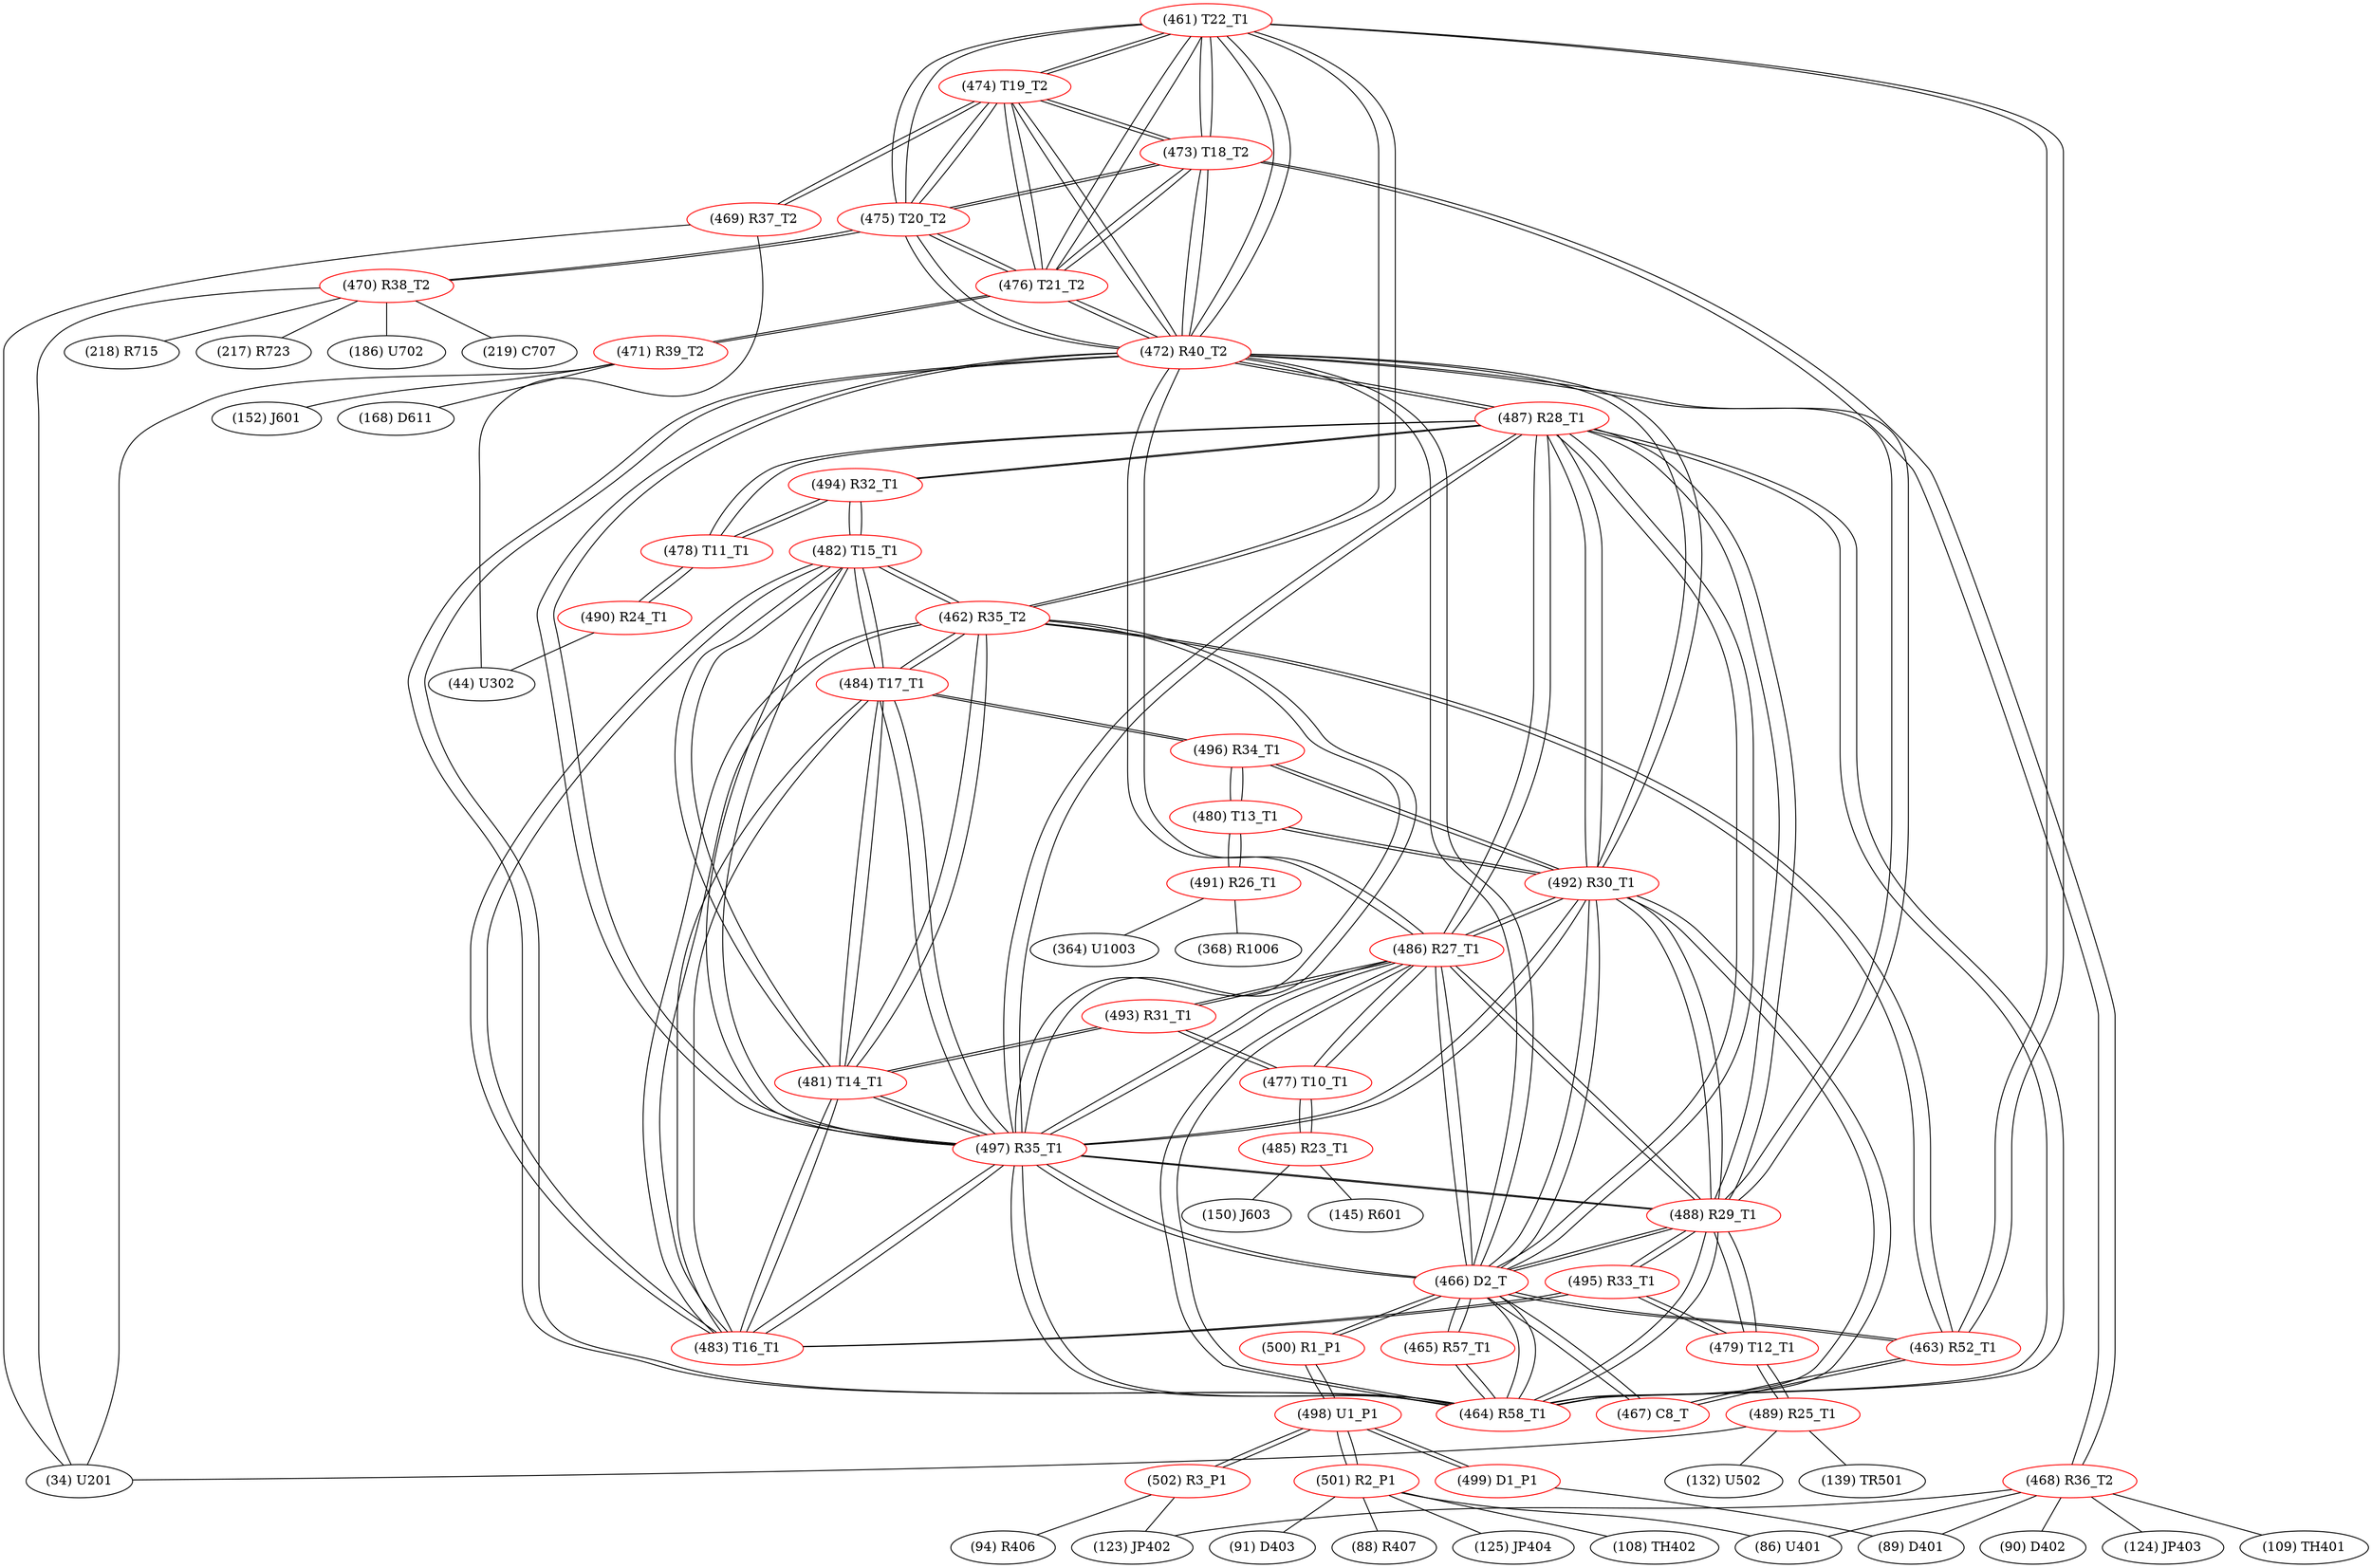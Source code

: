 graph {
	461 [label="(461) T22_T1" color=red]
	474 [label="(474) T19_T2"]
	473 [label="(473) T18_T2"]
	472 [label="(472) R40_T2"]
	476 [label="(476) T21_T2"]
	475 [label="(475) T20_T2"]
	463 [label="(463) R52_T1"]
	462 [label="(462) R35_T2"]
	462 [label="(462) R35_T2" color=red]
	483 [label="(483) T16_T1"]
	482 [label="(482) T15_T1"]
	497 [label="(497) R35_T1"]
	481 [label="(481) T14_T1"]
	484 [label="(484) T17_T1"]
	463 [label="(463) R52_T1"]
	461 [label="(461) T22_T1"]
	463 [label="(463) R52_T1" color=red]
	466 [label="(466) D2_T"]
	467 [label="(467) C8_T"]
	462 [label="(462) R35_T2"]
	461 [label="(461) T22_T1"]
	464 [label="(464) R58_T1" color=red]
	465 [label="(465) R57_T1"]
	466 [label="(466) D2_T"]
	488 [label="(488) R29_T1"]
	497 [label="(497) R35_T1"]
	472 [label="(472) R40_T2"]
	492 [label="(492) R30_T1"]
	486 [label="(486) R27_T1"]
	487 [label="(487) R28_T1"]
	465 [label="(465) R57_T1" color=red]
	464 [label="(464) R58_T1"]
	466 [label="(466) D2_T"]
	466 [label="(466) D2_T" color=red]
	463 [label="(463) R52_T1"]
	467 [label="(467) C8_T"]
	464 [label="(464) R58_T1"]
	465 [label="(465) R57_T1"]
	488 [label="(488) R29_T1"]
	497 [label="(497) R35_T1"]
	472 [label="(472) R40_T2"]
	492 [label="(492) R30_T1"]
	486 [label="(486) R27_T1"]
	487 [label="(487) R28_T1"]
	500 [label="(500) R1_P1"]
	467 [label="(467) C8_T" color=red]
	466 [label="(466) D2_T"]
	463 [label="(463) R52_T1"]
	468 [label="(468) R36_T2" color=red]
	109 [label="(109) TH401"]
	90 [label="(90) D402"]
	89 [label="(89) D401"]
	86 [label="(86) U401"]
	123 [label="(123) JP402"]
	124 [label="(124) JP403"]
	473 [label="(473) T18_T2"]
	469 [label="(469) R37_T2" color=red]
	34 [label="(34) U201"]
	44 [label="(44) U302"]
	474 [label="(474) T19_T2"]
	470 [label="(470) R38_T2" color=red]
	186 [label="(186) U702"]
	219 [label="(219) C707"]
	218 [label="(218) R715"]
	217 [label="(217) R723"]
	34 [label="(34) U201"]
	475 [label="(475) T20_T2"]
	471 [label="(471) R39_T2" color=red]
	34 [label="(34) U201"]
	168 [label="(168) D611"]
	152 [label="(152) J601"]
	476 [label="(476) T21_T2"]
	472 [label="(472) R40_T2" color=red]
	488 [label="(488) R29_T1"]
	497 [label="(497) R35_T1"]
	492 [label="(492) R30_T1"]
	466 [label="(466) D2_T"]
	464 [label="(464) R58_T1"]
	486 [label="(486) R27_T1"]
	487 [label="(487) R28_T1"]
	461 [label="(461) T22_T1"]
	474 [label="(474) T19_T2"]
	473 [label="(473) T18_T2"]
	476 [label="(476) T21_T2"]
	475 [label="(475) T20_T2"]
	473 [label="(473) T18_T2" color=red]
	461 [label="(461) T22_T1"]
	474 [label="(474) T19_T2"]
	472 [label="(472) R40_T2"]
	476 [label="(476) T21_T2"]
	475 [label="(475) T20_T2"]
	468 [label="(468) R36_T2"]
	474 [label="(474) T19_T2" color=red]
	461 [label="(461) T22_T1"]
	473 [label="(473) T18_T2"]
	472 [label="(472) R40_T2"]
	476 [label="(476) T21_T2"]
	475 [label="(475) T20_T2"]
	469 [label="(469) R37_T2"]
	475 [label="(475) T20_T2" color=red]
	461 [label="(461) T22_T1"]
	474 [label="(474) T19_T2"]
	473 [label="(473) T18_T2"]
	472 [label="(472) R40_T2"]
	476 [label="(476) T21_T2"]
	470 [label="(470) R38_T2"]
	476 [label="(476) T21_T2" color=red]
	461 [label="(461) T22_T1"]
	474 [label="(474) T19_T2"]
	473 [label="(473) T18_T2"]
	472 [label="(472) R40_T2"]
	475 [label="(475) T20_T2"]
	471 [label="(471) R39_T2"]
	477 [label="(477) T10_T1" color=red]
	485 [label="(485) R23_T1"]
	493 [label="(493) R31_T1"]
	486 [label="(486) R27_T1"]
	478 [label="(478) T11_T1" color=red]
	490 [label="(490) R24_T1"]
	494 [label="(494) R32_T1"]
	487 [label="(487) R28_T1"]
	479 [label="(479) T12_T1" color=red]
	495 [label="(495) R33_T1"]
	488 [label="(488) R29_T1"]
	489 [label="(489) R25_T1"]
	480 [label="(480) T13_T1" color=red]
	492 [label="(492) R30_T1"]
	496 [label="(496) R34_T1"]
	491 [label="(491) R26_T1"]
	481 [label="(481) T14_T1" color=red]
	483 [label="(483) T16_T1"]
	482 [label="(482) T15_T1"]
	497 [label="(497) R35_T1"]
	484 [label="(484) T17_T1"]
	462 [label="(462) R35_T2"]
	493 [label="(493) R31_T1"]
	482 [label="(482) T15_T1" color=red]
	483 [label="(483) T16_T1"]
	497 [label="(497) R35_T1"]
	481 [label="(481) T14_T1"]
	484 [label="(484) T17_T1"]
	462 [label="(462) R35_T2"]
	494 [label="(494) R32_T1"]
	483 [label="(483) T16_T1" color=red]
	482 [label="(482) T15_T1"]
	497 [label="(497) R35_T1"]
	481 [label="(481) T14_T1"]
	484 [label="(484) T17_T1"]
	462 [label="(462) R35_T2"]
	495 [label="(495) R33_T1"]
	484 [label="(484) T17_T1" color=red]
	483 [label="(483) T16_T1"]
	482 [label="(482) T15_T1"]
	497 [label="(497) R35_T1"]
	481 [label="(481) T14_T1"]
	462 [label="(462) R35_T2"]
	496 [label="(496) R34_T1"]
	485 [label="(485) R23_T1" color=red]
	150 [label="(150) J603"]
	145 [label="(145) R601"]
	477 [label="(477) T10_T1"]
	486 [label="(486) R27_T1" color=red]
	488 [label="(488) R29_T1"]
	497 [label="(497) R35_T1"]
	472 [label="(472) R40_T2"]
	492 [label="(492) R30_T1"]
	466 [label="(466) D2_T"]
	464 [label="(464) R58_T1"]
	487 [label="(487) R28_T1"]
	477 [label="(477) T10_T1"]
	493 [label="(493) R31_T1"]
	487 [label="(487) R28_T1" color=red]
	488 [label="(488) R29_T1"]
	497 [label="(497) R35_T1"]
	472 [label="(472) R40_T2"]
	492 [label="(492) R30_T1"]
	466 [label="(466) D2_T"]
	464 [label="(464) R58_T1"]
	486 [label="(486) R27_T1"]
	494 [label="(494) R32_T1"]
	478 [label="(478) T11_T1"]
	488 [label="(488) R29_T1" color=red]
	497 [label="(497) R35_T1"]
	472 [label="(472) R40_T2"]
	492 [label="(492) R30_T1"]
	466 [label="(466) D2_T"]
	464 [label="(464) R58_T1"]
	486 [label="(486) R27_T1"]
	487 [label="(487) R28_T1"]
	495 [label="(495) R33_T1"]
	479 [label="(479) T12_T1"]
	489 [label="(489) R25_T1" color=red]
	132 [label="(132) U502"]
	34 [label="(34) U201"]
	139 [label="(139) TR501"]
	479 [label="(479) T12_T1"]
	490 [label="(490) R24_T1" color=red]
	44 [label="(44) U302"]
	478 [label="(478) T11_T1"]
	491 [label="(491) R26_T1" color=red]
	364 [label="(364) U1003"]
	368 [label="(368) R1006"]
	480 [label="(480) T13_T1"]
	492 [label="(492) R30_T1" color=red]
	488 [label="(488) R29_T1"]
	497 [label="(497) R35_T1"]
	472 [label="(472) R40_T2"]
	466 [label="(466) D2_T"]
	464 [label="(464) R58_T1"]
	486 [label="(486) R27_T1"]
	487 [label="(487) R28_T1"]
	496 [label="(496) R34_T1"]
	480 [label="(480) T13_T1"]
	493 [label="(493) R31_T1" color=red]
	477 [label="(477) T10_T1"]
	486 [label="(486) R27_T1"]
	481 [label="(481) T14_T1"]
	494 [label="(494) R32_T1" color=red]
	482 [label="(482) T15_T1"]
	487 [label="(487) R28_T1"]
	478 [label="(478) T11_T1"]
	495 [label="(495) R33_T1" color=red]
	483 [label="(483) T16_T1"]
	488 [label="(488) R29_T1"]
	479 [label="(479) T12_T1"]
	496 [label="(496) R34_T1" color=red]
	484 [label="(484) T17_T1"]
	492 [label="(492) R30_T1"]
	480 [label="(480) T13_T1"]
	497 [label="(497) R35_T1" color=red]
	488 [label="(488) R29_T1"]
	472 [label="(472) R40_T2"]
	492 [label="(492) R30_T1"]
	466 [label="(466) D2_T"]
	464 [label="(464) R58_T1"]
	486 [label="(486) R27_T1"]
	487 [label="(487) R28_T1"]
	483 [label="(483) T16_T1"]
	482 [label="(482) T15_T1"]
	481 [label="(481) T14_T1"]
	484 [label="(484) T17_T1"]
	462 [label="(462) R35_T2"]
	498 [label="(498) U1_P1" color=red]
	499 [label="(499) D1_P1"]
	501 [label="(501) R2_P1"]
	502 [label="(502) R3_P1"]
	500 [label="(500) R1_P1"]
	499 [label="(499) D1_P1" color=red]
	89 [label="(89) D401"]
	498 [label="(498) U1_P1"]
	500 [label="(500) R1_P1" color=red]
	466 [label="(466) D2_T"]
	498 [label="(498) U1_P1"]
	501 [label="(501) R2_P1" color=red]
	108 [label="(108) TH402"]
	91 [label="(91) D403"]
	88 [label="(88) R407"]
	125 [label="(125) JP404"]
	86 [label="(86) U401"]
	498 [label="(498) U1_P1"]
	502 [label="(502) R3_P1" color=red]
	123 [label="(123) JP402"]
	94 [label="(94) R406"]
	498 [label="(498) U1_P1"]
	461 -- 474
	461 -- 473
	461 -- 472
	461 -- 476
	461 -- 475
	461 -- 463
	461 -- 462
	462 -- 483
	462 -- 482
	462 -- 497
	462 -- 481
	462 -- 484
	462 -- 463
	462 -- 461
	463 -- 466
	463 -- 467
	463 -- 462
	463 -- 461
	464 -- 465
	464 -- 466
	464 -- 488
	464 -- 497
	464 -- 472
	464 -- 492
	464 -- 486
	464 -- 487
	465 -- 464
	465 -- 466
	466 -- 463
	466 -- 467
	466 -- 464
	466 -- 465
	466 -- 488
	466 -- 497
	466 -- 472
	466 -- 492
	466 -- 486
	466 -- 487
	466 -- 500
	467 -- 466
	467 -- 463
	468 -- 109
	468 -- 90
	468 -- 89
	468 -- 86
	468 -- 123
	468 -- 124
	468 -- 473
	469 -- 34
	469 -- 44
	469 -- 474
	470 -- 186
	470 -- 219
	470 -- 218
	470 -- 217
	470 -- 34
	470 -- 475
	471 -- 34
	471 -- 168
	471 -- 152
	471 -- 476
	472 -- 488
	472 -- 497
	472 -- 492
	472 -- 466
	472 -- 464
	472 -- 486
	472 -- 487
	472 -- 461
	472 -- 474
	472 -- 473
	472 -- 476
	472 -- 475
	473 -- 461
	473 -- 474
	473 -- 472
	473 -- 476
	473 -- 475
	473 -- 468
	474 -- 461
	474 -- 473
	474 -- 472
	474 -- 476
	474 -- 475
	474 -- 469
	475 -- 461
	475 -- 474
	475 -- 473
	475 -- 472
	475 -- 476
	475 -- 470
	476 -- 461
	476 -- 474
	476 -- 473
	476 -- 472
	476 -- 475
	476 -- 471
	477 -- 485
	477 -- 493
	477 -- 486
	478 -- 490
	478 -- 494
	478 -- 487
	479 -- 495
	479 -- 488
	479 -- 489
	480 -- 492
	480 -- 496
	480 -- 491
	481 -- 483
	481 -- 482
	481 -- 497
	481 -- 484
	481 -- 462
	481 -- 493
	482 -- 483
	482 -- 497
	482 -- 481
	482 -- 484
	482 -- 462
	482 -- 494
	483 -- 482
	483 -- 497
	483 -- 481
	483 -- 484
	483 -- 462
	483 -- 495
	484 -- 483
	484 -- 482
	484 -- 497
	484 -- 481
	484 -- 462
	484 -- 496
	485 -- 150
	485 -- 145
	485 -- 477
	486 -- 488
	486 -- 497
	486 -- 472
	486 -- 492
	486 -- 466
	486 -- 464
	486 -- 487
	486 -- 477
	486 -- 493
	487 -- 488
	487 -- 497
	487 -- 472
	487 -- 492
	487 -- 466
	487 -- 464
	487 -- 486
	487 -- 494
	487 -- 478
	488 -- 497
	488 -- 472
	488 -- 492
	488 -- 466
	488 -- 464
	488 -- 486
	488 -- 487
	488 -- 495
	488 -- 479
	489 -- 132
	489 -- 34
	489 -- 139
	489 -- 479
	490 -- 44
	490 -- 478
	491 -- 364
	491 -- 368
	491 -- 480
	492 -- 488
	492 -- 497
	492 -- 472
	492 -- 466
	492 -- 464
	492 -- 486
	492 -- 487
	492 -- 496
	492 -- 480
	493 -- 477
	493 -- 486
	493 -- 481
	494 -- 482
	494 -- 487
	494 -- 478
	495 -- 483
	495 -- 488
	495 -- 479
	496 -- 484
	496 -- 492
	496 -- 480
	497 -- 488
	497 -- 472
	497 -- 492
	497 -- 466
	497 -- 464
	497 -- 486
	497 -- 487
	497 -- 483
	497 -- 482
	497 -- 481
	497 -- 484
	497 -- 462
	498 -- 499
	498 -- 501
	498 -- 502
	498 -- 500
	499 -- 89
	499 -- 498
	500 -- 466
	500 -- 498
	501 -- 108
	501 -- 91
	501 -- 88
	501 -- 125
	501 -- 86
	501 -- 498
	502 -- 123
	502 -- 94
	502 -- 498
}